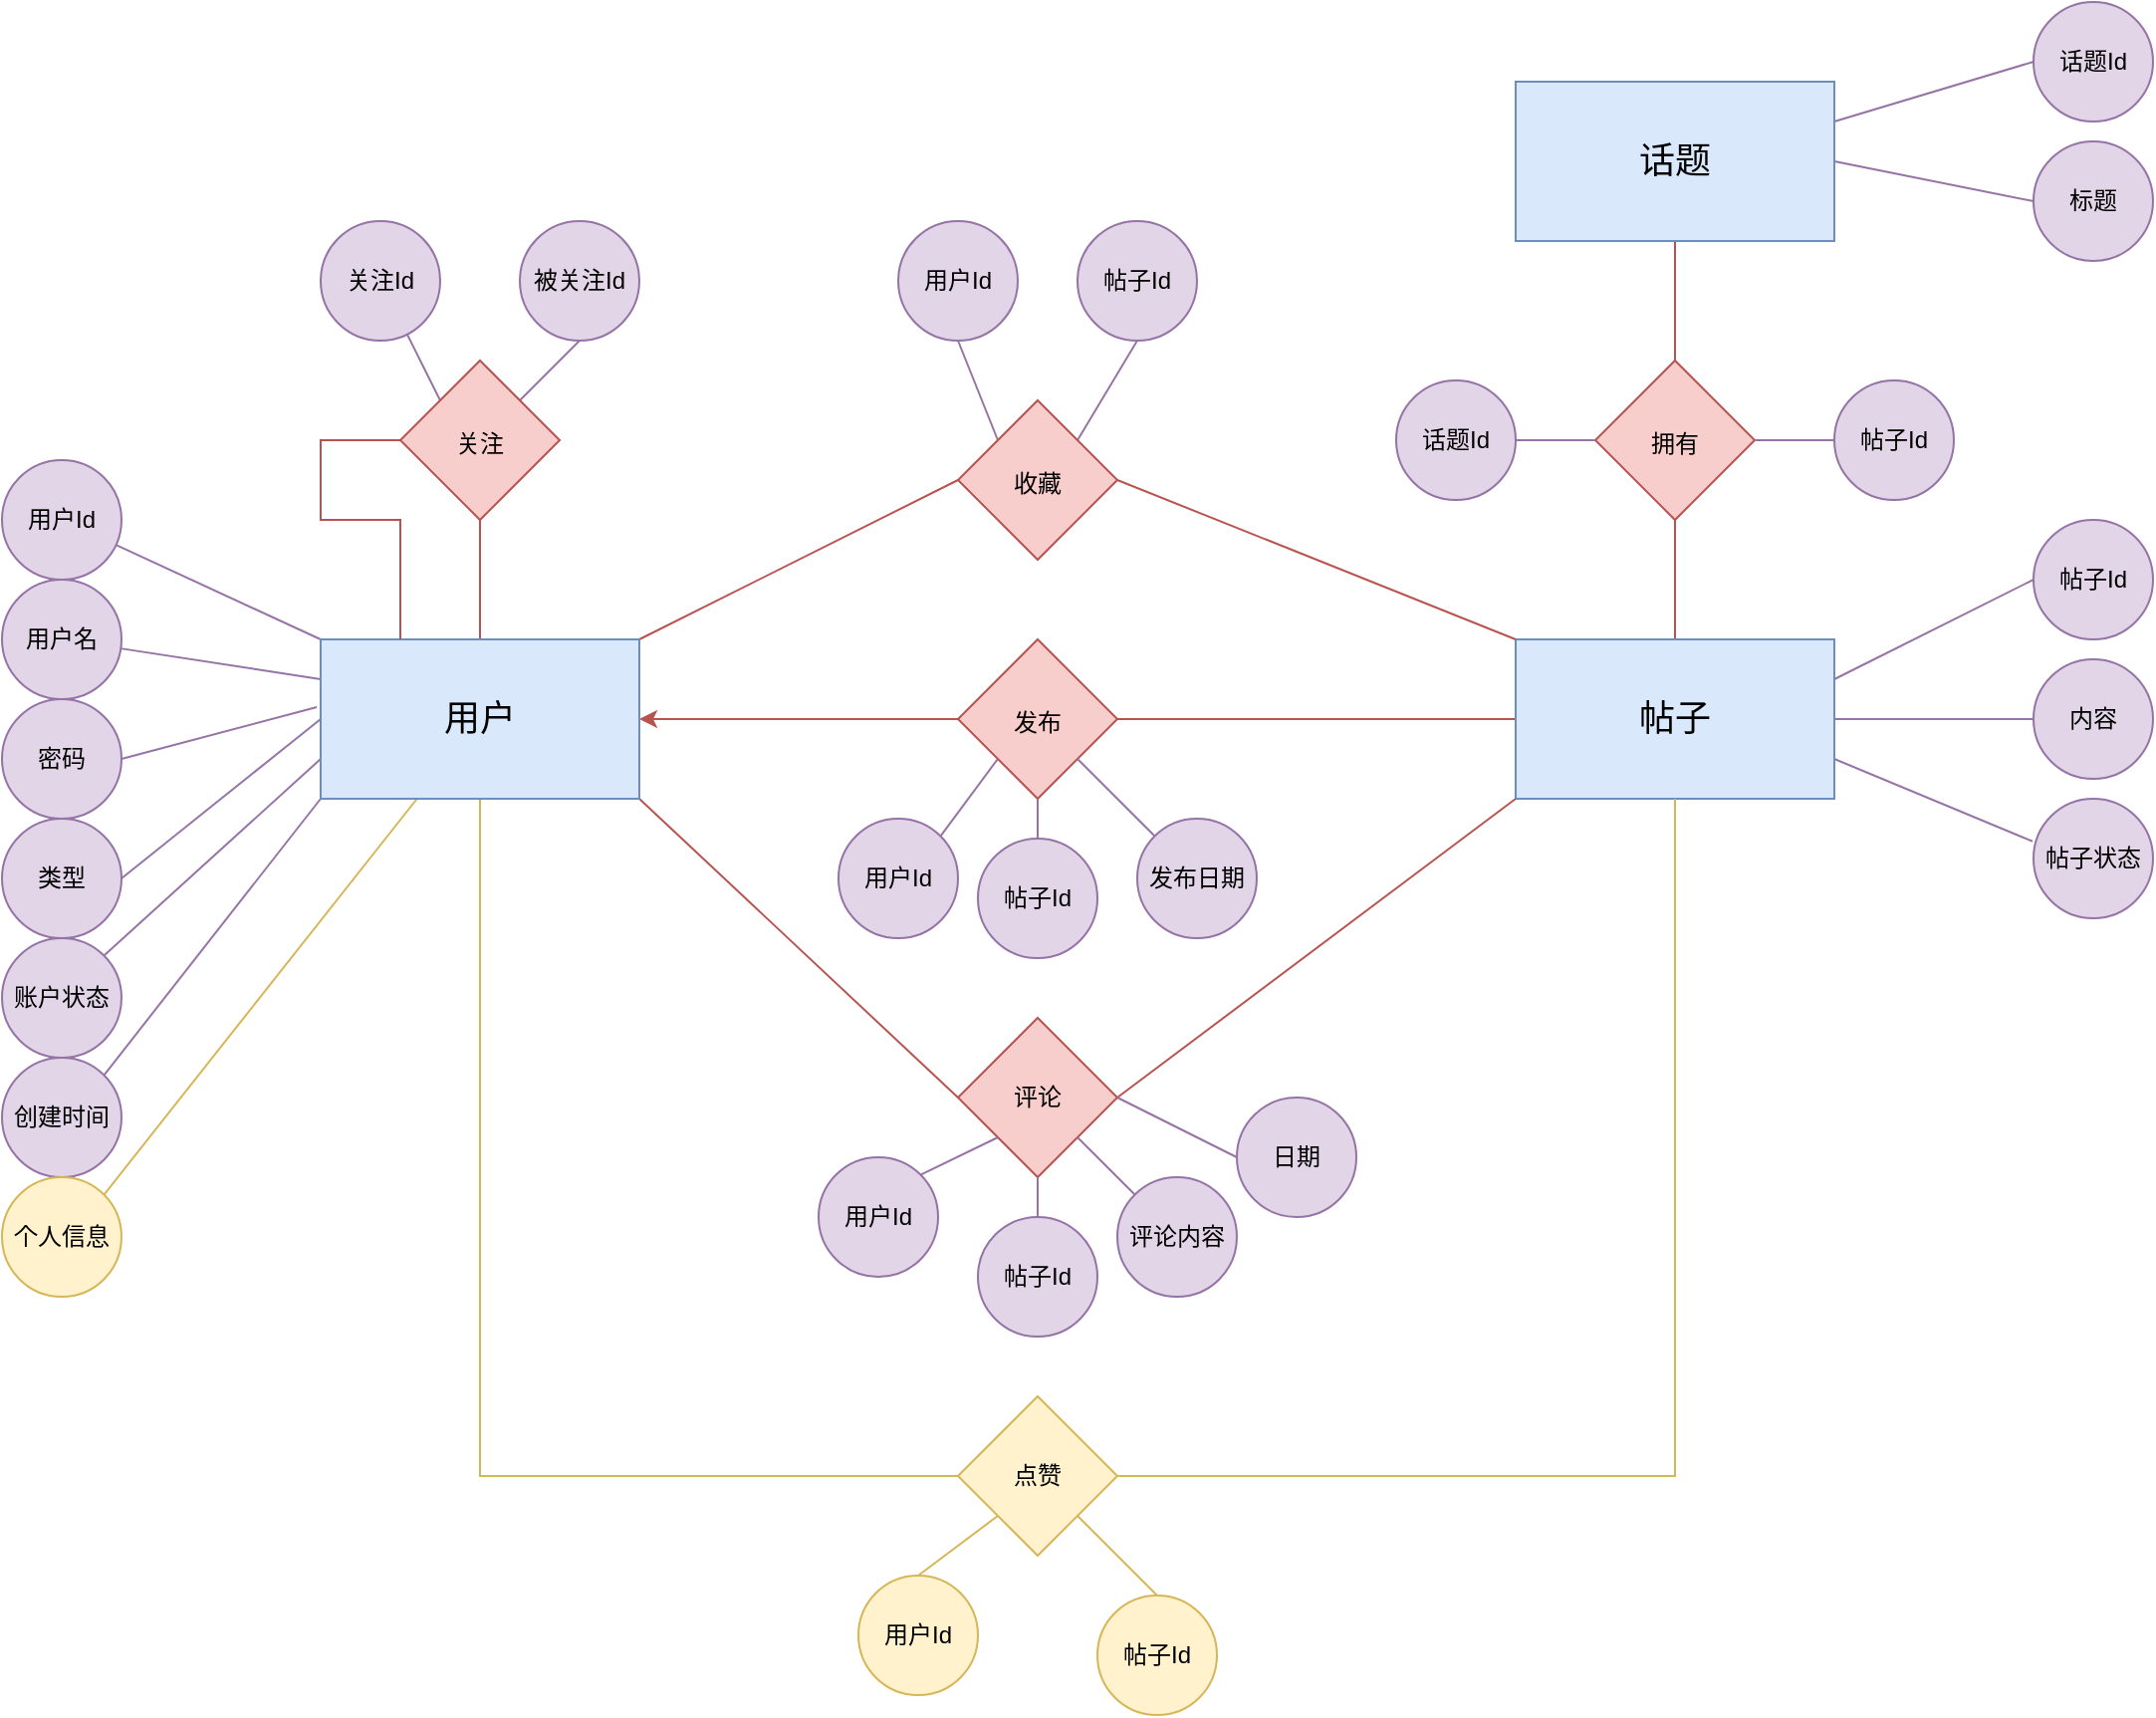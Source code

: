 <mxfile version="21.3.2" type="github">
  <diagram name="Page-1" id="42789a77-a242-8287-6e28-9cd8cfd52e62">
    <mxGraphModel dx="1835" dy="1052" grid="1" gridSize="10" guides="1" tooltips="1" connect="1" arrows="1" fold="1" page="1" pageScale="1" pageWidth="1100" pageHeight="850" background="none" math="0" shadow="0">
      <root>
        <mxCell id="0" />
        <mxCell id="1" parent="0" />
        <mxCell id="ZiD4bpsWM2vaAbMM09D3-5" value="" style="rounded=0;orthogonalLoop=1;jettySize=auto;html=1;strokeColor=#b85450;fontColor=#143642;fillColor=#f8cecc;endArrow=none;endFill=0;entryX=0;entryY=0.5;entryDx=0;entryDy=0;strokeWidth=1;" parent="1" source="ZiD4bpsWM2vaAbMM09D3-3" target="ZiD4bpsWM2vaAbMM09D3-16" edge="1">
          <mxGeometry relative="1" as="geometry">
            <mxPoint x="700.0" y="430" as="targetPoint" />
          </mxGeometry>
        </mxCell>
        <mxCell id="ZiD4bpsWM2vaAbMM09D3-4" value="" style="edgeStyle=orthogonalEdgeStyle;rounded=0;orthogonalLoop=1;jettySize=auto;html=1;strokeColor=#b85450;fontColor=#143642;fillColor=#f8cecc;entryX=1;entryY=0.5;entryDx=0;entryDy=0;strokeWidth=1;" parent="1" source="ZiD4bpsWM2vaAbMM09D3-3" target="ZiD4bpsWM2vaAbMM09D3-14" edge="1">
          <mxGeometry relative="1" as="geometry">
            <mxPoint x="400" y="430" as="targetPoint" />
            <Array as="points" />
          </mxGeometry>
        </mxCell>
        <mxCell id="ZiD4bpsWM2vaAbMM09D3-12" value="" style="edgeStyle=orthogonalEdgeStyle;rounded=0;orthogonalLoop=1;jettySize=auto;html=1;strokeColor=#b85450;fontColor=#143642;fillColor=#f8cecc;exitX=0.5;exitY=0;exitDx=0;exitDy=0;endArrow=none;endFill=0;strokeWidth=1;" parent="1" source="ZiD4bpsWM2vaAbMM09D3-16" target="ZiD4bpsWM2vaAbMM09D3-11" edge="1">
          <mxGeometry relative="1" as="geometry">
            <mxPoint x="770" y="480" as="sourcePoint" />
          </mxGeometry>
        </mxCell>
        <mxCell id="ZiD4bpsWM2vaAbMM09D3-13" value="" style="edgeStyle=orthogonalEdgeStyle;rounded=0;orthogonalLoop=1;jettySize=auto;html=1;strokeColor=#b85450;fontColor=#143642;fillColor=#f8cecc;entryX=0.5;entryY=1;entryDx=0;entryDy=0;endArrow=none;endFill=0;exitX=0.5;exitY=0;exitDx=0;exitDy=0;strokeWidth=1;" parent="1" source="ZiD4bpsWM2vaAbMM09D3-11" target="ZiD4bpsWM2vaAbMM09D3-15" edge="1">
          <mxGeometry relative="1" as="geometry">
            <mxPoint x="770" y="730" as="targetPoint" />
          </mxGeometry>
        </mxCell>
        <mxCell id="ZiD4bpsWM2vaAbMM09D3-25" style="rounded=0;orthogonalLoop=1;jettySize=auto;html=1;entryX=0;entryY=0.5;entryDx=0;entryDy=0;strokeColor=#b85450;fontColor=#143642;fillColor=#f8cecc;exitX=1;exitY=1;exitDx=0;exitDy=0;endArrow=none;endFill=0;strokeWidth=1;" parent="1" source="ZiD4bpsWM2vaAbMM09D3-14" target="ZiD4bpsWM2vaAbMM09D3-22" edge="1">
          <mxGeometry relative="1" as="geometry" />
        </mxCell>
        <mxCell id="ZiD4bpsWM2vaAbMM09D3-30" style="rounded=0;orthogonalLoop=1;jettySize=auto;html=1;entryX=0;entryY=0.5;entryDx=0;entryDy=0;strokeColor=#d6b656;fontColor=#143642;fillColor=#fff2cc;exitX=0.5;exitY=1;exitDx=0;exitDy=0;edgeStyle=orthogonalEdgeStyle;endArrow=none;endFill=0;strokeWidth=1;" parent="1" source="ZiD4bpsWM2vaAbMM09D3-14" target="ZiD4bpsWM2vaAbMM09D3-29" edge="1">
          <mxGeometry relative="1" as="geometry" />
        </mxCell>
        <mxCell id="ZiD4bpsWM2vaAbMM09D3-33" style="rounded=0;orthogonalLoop=1;jettySize=auto;html=1;entryX=1;entryY=0;entryDx=0;entryDy=0;strokeColor=#b85450;fontColor=#143642;fillColor=#f8cecc;exitX=0;exitY=0.5;exitDx=0;exitDy=0;endArrow=none;endFill=0;strokeWidth=1;" parent="1" source="ZiD4bpsWM2vaAbMM09D3-32" target="ZiD4bpsWM2vaAbMM09D3-14" edge="1">
          <mxGeometry relative="1" as="geometry" />
        </mxCell>
        <mxCell id="ZiD4bpsWM2vaAbMM09D3-36" style="edgeStyle=orthogonalEdgeStyle;rounded=0;orthogonalLoop=1;jettySize=auto;html=1;entryX=0.5;entryY=1;entryDx=0;entryDy=0;strokeColor=#b85450;fontColor=#143642;fillColor=#f8cecc;endArrow=none;endFill=0;strokeWidth=1;" parent="1" source="ZiD4bpsWM2vaAbMM09D3-14" target="ZiD4bpsWM2vaAbMM09D3-35" edge="1">
          <mxGeometry relative="1" as="geometry" />
        </mxCell>
        <mxCell id="ZiD4bpsWM2vaAbMM09D3-40" value="" style="rounded=0;orthogonalLoop=1;jettySize=auto;html=1;strokeColor=#9673a6;fontColor=#143642;fillColor=#e1d5e7;exitX=0;exitY=0.25;exitDx=0;exitDy=0;endArrow=none;endFill=0;" parent="1" source="ZiD4bpsWM2vaAbMM09D3-14" target="ZiD4bpsWM2vaAbMM09D3-39" edge="1">
          <mxGeometry relative="1" as="geometry" />
        </mxCell>
        <mxCell id="ZiD4bpsWM2vaAbMM09D3-44" value="" style="rounded=0;orthogonalLoop=1;jettySize=auto;html=1;strokeColor=#9673a6;fontColor=#143642;fillColor=#e1d5e7;exitX=0;exitY=0;exitDx=0;exitDy=0;endArrow=none;endFill=0;" parent="1" source="ZiD4bpsWM2vaAbMM09D3-14" target="ZiD4bpsWM2vaAbMM09D3-43" edge="1">
          <mxGeometry relative="1" as="geometry" />
        </mxCell>
        <mxCell id="ZiD4bpsWM2vaAbMM09D3-52" style="edgeStyle=none;shape=connector;rounded=0;orthogonalLoop=1;jettySize=auto;html=1;exitX=0;exitY=0.5;exitDx=0;exitDy=0;entryX=1;entryY=0.5;entryDx=0;entryDy=0;labelBackgroundColor=default;strokeColor=#9673a6;fontFamily=Helvetica;fontSize=11;fontColor=#143642;endArrow=none;fillColor=#e1d5e7;endFill=0;" parent="1" source="ZiD4bpsWM2vaAbMM09D3-14" target="ZiD4bpsWM2vaAbMM09D3-49" edge="1">
          <mxGeometry relative="1" as="geometry" />
        </mxCell>
        <mxCell id="ZiD4bpsWM2vaAbMM09D3-56" style="edgeStyle=none;shape=connector;rounded=0;orthogonalLoop=1;jettySize=auto;html=1;exitX=0;exitY=1;exitDx=0;exitDy=0;entryX=1;entryY=0;entryDx=0;entryDy=0;labelBackgroundColor=default;strokeColor=#9673a6;fontFamily=Helvetica;fontSize=11;fontColor=#143642;endArrow=none;fillColor=#e1d5e7;endFill=0;" parent="1" source="ZiD4bpsWM2vaAbMM09D3-14" target="ZiD4bpsWM2vaAbMM09D3-54" edge="1">
          <mxGeometry relative="1" as="geometry" />
        </mxCell>
        <mxCell id="ZiD4bpsWM2vaAbMM09D3-57" style="edgeStyle=none;shape=connector;rounded=0;orthogonalLoop=1;jettySize=auto;html=1;exitX=0;exitY=0.75;exitDx=0;exitDy=0;entryX=1;entryY=0;entryDx=0;entryDy=0;labelBackgroundColor=default;strokeColor=#9673a6;fontFamily=Helvetica;fontSize=11;fontColor=#143642;endArrow=none;fillColor=#e1d5e7;endFill=0;" parent="1" source="ZiD4bpsWM2vaAbMM09D3-14" target="ZiD4bpsWM2vaAbMM09D3-55" edge="1">
          <mxGeometry relative="1" as="geometry" />
        </mxCell>
        <mxCell id="ZiD4bpsWM2vaAbMM09D3-64" value="" style="edgeStyle=none;shape=connector;rounded=0;orthogonalLoop=1;jettySize=auto;html=1;labelBackgroundColor=default;strokeColor=#d6b656;fontFamily=Helvetica;fontSize=11;fontColor=#143642;endArrow=none;endFill=0;fillColor=#fff2cc;entryX=1;entryY=0;entryDx=0;entryDy=0;" parent="1" source="ZiD4bpsWM2vaAbMM09D3-14" target="ZiD4bpsWM2vaAbMM09D3-65" edge="1">
          <mxGeometry relative="1" as="geometry">
            <mxPoint x="116.324" y="594.5" as="targetPoint" />
          </mxGeometry>
        </mxCell>
        <mxCell id="ZiD4bpsWM2vaAbMM09D3-14" value="&lt;font style=&quot;font-size: 18px;&quot;&gt;用户&lt;/font&gt;" style="rounded=0;whiteSpace=wrap;html=1;strokeColor=#6c8ebf;fillColor=#dae8fc;" parent="1" vertex="1">
          <mxGeometry x="280" y="360" width="160" height="80" as="geometry" />
        </mxCell>
        <mxCell id="ZiD4bpsWM2vaAbMM09D3-73" style="edgeStyle=none;shape=connector;rounded=0;orthogonalLoop=1;jettySize=auto;html=1;exitX=1;exitY=0.5;exitDx=0;exitDy=0;entryX=0;entryY=0.5;entryDx=0;entryDy=0;labelBackgroundColor=default;strokeColor=#9673a6;fontFamily=Helvetica;fontSize=11;fontColor=#143642;endArrow=none;endFill=0;fillColor=#e1d5e7;" parent="1" source="ZiD4bpsWM2vaAbMM09D3-15" target="ZiD4bpsWM2vaAbMM09D3-72" edge="1">
          <mxGeometry relative="1" as="geometry" />
        </mxCell>
        <mxCell id="ZiD4bpsWM2vaAbMM09D3-75" style="edgeStyle=none;shape=connector;rounded=0;orthogonalLoop=1;jettySize=auto;html=1;exitX=1;exitY=0.25;exitDx=0;exitDy=0;entryX=0;entryY=0.5;entryDx=0;entryDy=0;labelBackgroundColor=default;strokeColor=#9673a6;fontFamily=Helvetica;fontSize=11;fontColor=#143642;endArrow=none;endFill=0;fillColor=#e1d5e7;" parent="1" source="ZiD4bpsWM2vaAbMM09D3-15" target="ZiD4bpsWM2vaAbMM09D3-74" edge="1">
          <mxGeometry relative="1" as="geometry" />
        </mxCell>
        <mxCell id="ZiD4bpsWM2vaAbMM09D3-15" value="话题" style="rounded=0;whiteSpace=wrap;html=1;strokeColor=#6c8ebf;fillColor=#dae8fc;fontSize=18;" parent="1" vertex="1">
          <mxGeometry x="880" y="80" width="160" height="80" as="geometry" />
        </mxCell>
        <mxCell id="ZiD4bpsWM2vaAbMM09D3-66" style="edgeStyle=none;shape=connector;rounded=0;orthogonalLoop=1;jettySize=auto;html=1;entryX=1;entryY=0;entryDx=0;entryDy=0;labelBackgroundColor=default;strokeColor=#9673a6;fontFamily=Helvetica;fontSize=11;fontColor=#143642;endArrow=none;endFill=0;fillColor=#e1d5e7;exitX=0;exitY=1;exitDx=0;exitDy=0;" parent="1" source="ZiD4bpsWM2vaAbMM09D3-3" target="ZiD4bpsWM2vaAbMM09D3-62" edge="1">
          <mxGeometry relative="1" as="geometry" />
        </mxCell>
        <mxCell id="ZiD4bpsWM2vaAbMM09D3-68" style="edgeStyle=none;shape=connector;rounded=0;orthogonalLoop=1;jettySize=auto;html=1;exitX=1;exitY=0.25;exitDx=0;exitDy=0;entryX=0;entryY=0.5;entryDx=0;entryDy=0;labelBackgroundColor=default;strokeColor=#9673a6;fontFamily=Helvetica;fontSize=11;fontColor=#143642;endArrow=none;endFill=0;fillColor=#e1d5e7;" parent="1" source="ZiD4bpsWM2vaAbMM09D3-16" target="ZiD4bpsWM2vaAbMM09D3-67" edge="1">
          <mxGeometry relative="1" as="geometry" />
        </mxCell>
        <mxCell id="ZiD4bpsWM2vaAbMM09D3-71" style="edgeStyle=none;shape=connector;rounded=0;orthogonalLoop=1;jettySize=auto;html=1;exitX=1;exitY=0.5;exitDx=0;exitDy=0;entryX=0;entryY=0.5;entryDx=0;entryDy=0;labelBackgroundColor=default;strokeColor=#9673a6;fontFamily=Helvetica;fontSize=11;fontColor=#143642;endArrow=none;endFill=0;fillColor=#e1d5e7;" parent="1" source="ZiD4bpsWM2vaAbMM09D3-16" target="ZiD4bpsWM2vaAbMM09D3-70" edge="1">
          <mxGeometry relative="1" as="geometry" />
        </mxCell>
        <mxCell id="ZiD4bpsWM2vaAbMM09D3-92" style="edgeStyle=none;shape=connector;rounded=0;orthogonalLoop=1;jettySize=auto;html=1;exitX=1;exitY=0.75;exitDx=0;exitDy=0;entryX=-0.009;entryY=0.356;entryDx=0;entryDy=0;entryPerimeter=0;labelBackgroundColor=default;strokeColor=#9673a6;fontFamily=Helvetica;fontSize=11;fontColor=#143642;endArrow=none;endFill=0;fillColor=#e1d5e7;" parent="1" source="ZiD4bpsWM2vaAbMM09D3-16" target="ZiD4bpsWM2vaAbMM09D3-91" edge="1">
          <mxGeometry relative="1" as="geometry" />
        </mxCell>
        <mxCell id="ZiD4bpsWM2vaAbMM09D3-16" value="帖子" style="rounded=0;whiteSpace=wrap;html=1;strokeColor=#6c8ebf;fillColor=#dae8fc;fontSize=18;" parent="1" vertex="1">
          <mxGeometry x="880" y="360" width="160" height="80" as="geometry" />
        </mxCell>
        <mxCell id="ZiD4bpsWM2vaAbMM09D3-26" style="rounded=0;orthogonalLoop=1;jettySize=auto;html=1;entryX=0;entryY=1;entryDx=0;entryDy=0;strokeColor=#b85450;fontColor=#143642;fillColor=#f8cecc;exitX=1;exitY=0.5;exitDx=0;exitDy=0;strokeWidth=1;endArrow=none;endFill=0;" parent="1" source="ZiD4bpsWM2vaAbMM09D3-22" target="ZiD4bpsWM2vaAbMM09D3-16" edge="1">
          <mxGeometry relative="1" as="geometry" />
        </mxCell>
        <mxCell id="ZiD4bpsWM2vaAbMM09D3-31" style="edgeStyle=orthogonalEdgeStyle;rounded=0;orthogonalLoop=1;jettySize=auto;html=1;entryX=0.5;entryY=1;entryDx=0;entryDy=0;strokeColor=#d6b656;fontColor=#143642;fillColor=#fff2cc;endArrow=none;endFill=0;strokeWidth=1;" parent="1" source="ZiD4bpsWM2vaAbMM09D3-29" target="ZiD4bpsWM2vaAbMM09D3-16" edge="1">
          <mxGeometry relative="1" as="geometry" />
        </mxCell>
        <mxCell id="ZiD4bpsWM2vaAbMM09D3-34" style="rounded=0;orthogonalLoop=1;jettySize=auto;html=1;entryX=0;entryY=0;entryDx=0;entryDy=0;strokeColor=#b85450;fontColor=#143642;fillColor=#f8cecc;exitX=1;exitY=0.5;exitDx=0;exitDy=0;endArrow=none;endFill=0;strokeWidth=1;" parent="1" source="ZiD4bpsWM2vaAbMM09D3-32" target="ZiD4bpsWM2vaAbMM09D3-16" edge="1">
          <mxGeometry relative="1" as="geometry" />
        </mxCell>
        <mxCell id="ZiD4bpsWM2vaAbMM09D3-37" style="edgeStyle=orthogonalEdgeStyle;rounded=0;orthogonalLoop=1;jettySize=auto;html=1;entryX=0.25;entryY=0;entryDx=0;entryDy=0;strokeColor=#b85450;fontColor=#143642;fillColor=#f8cecc;exitX=0;exitY=0.5;exitDx=0;exitDy=0;endArrow=none;endFill=0;strokeWidth=1;" parent="1" source="ZiD4bpsWM2vaAbMM09D3-35" target="ZiD4bpsWM2vaAbMM09D3-14" edge="1">
          <mxGeometry relative="1" as="geometry">
            <Array as="points">
              <mxPoint x="280" y="260" />
              <mxPoint x="280" y="300" />
              <mxPoint x="320" y="300" />
            </Array>
          </mxGeometry>
        </mxCell>
        <mxCell id="ZiD4bpsWM2vaAbMM09D3-39" value="用户名" style="ellipse;whiteSpace=wrap;html=1;fillColor=#e1d5e7;strokeColor=#9673a6;rounded=0;" parent="1" vertex="1">
          <mxGeometry x="120" y="330" width="60" height="60" as="geometry" />
        </mxCell>
        <mxCell id="ZiD4bpsWM2vaAbMM09D3-43" value="用户Id" style="ellipse;whiteSpace=wrap;html=1;fillColor=#e1d5e7;strokeColor=#9673a6;rounded=0;" parent="1" vertex="1">
          <mxGeometry x="120" y="270" width="60" height="60" as="geometry" />
        </mxCell>
        <mxCell id="ZiD4bpsWM2vaAbMM09D3-3" value="&lt;font style=&quot;font-size: 12px;&quot;&gt;发布&lt;/font&gt;" style="rhombus;whiteSpace=wrap;html=1;fontSize=18;fillColor=#f8cecc;strokeColor=#b85450;labelBackgroundColor=none;" parent="1" vertex="1">
          <mxGeometry x="600" y="360" width="80" height="80" as="geometry" />
        </mxCell>
        <mxCell id="ZiD4bpsWM2vaAbMM09D3-11" value="&lt;font style=&quot;font-size: 12px;&quot;&gt;拥有&lt;/font&gt;" style="rhombus;whiteSpace=wrap;html=1;fontSize=18;fillColor=#f8cecc;strokeColor=#b85450;labelBackgroundColor=none;" parent="1" vertex="1">
          <mxGeometry x="920" y="220" width="80" height="80" as="geometry" />
        </mxCell>
        <mxCell id="ZiD4bpsWM2vaAbMM09D3-22" value="评论" style="rhombus;whiteSpace=wrap;html=1;fontSize=12;fillColor=#f8cecc;strokeColor=#b85450;labelBackgroundColor=none;" parent="1" vertex="1">
          <mxGeometry x="600" y="550" width="80" height="80" as="geometry" />
        </mxCell>
        <mxCell id="ZiD4bpsWM2vaAbMM09D3-29" value="点赞" style="rhombus;whiteSpace=wrap;html=1;fontSize=12;fillColor=#fff2cc;strokeColor=#d6b656;labelBackgroundColor=none;" parent="1" vertex="1">
          <mxGeometry x="600" y="740" width="80" height="80" as="geometry" />
        </mxCell>
        <mxCell id="ZiD4bpsWM2vaAbMM09D3-83" style="edgeStyle=none;shape=connector;rounded=0;orthogonalLoop=1;jettySize=auto;html=1;exitX=0;exitY=0;exitDx=0;exitDy=0;entryX=1;entryY=0.5;entryDx=0;entryDy=0;labelBackgroundColor=default;strokeColor=#9673a6;fontFamily=Helvetica;fontSize=11;fontColor=#143642;endArrow=none;endFill=0;fillColor=#e1d5e7;" parent="1" source="ZiD4bpsWM2vaAbMM09D3-32" target="ZiD4bpsWM2vaAbMM09D3-81" edge="1">
          <mxGeometry relative="1" as="geometry" />
        </mxCell>
        <mxCell id="ZiD4bpsWM2vaAbMM09D3-84" style="edgeStyle=none;shape=connector;rounded=0;orthogonalLoop=1;jettySize=auto;html=1;exitX=1;exitY=0;exitDx=0;exitDy=0;entryX=1;entryY=0.5;entryDx=0;entryDy=0;labelBackgroundColor=default;strokeColor=#9673a6;fontFamily=Helvetica;fontSize=11;fontColor=#143642;endArrow=none;endFill=0;fillColor=#e1d5e7;" parent="1" source="ZiD4bpsWM2vaAbMM09D3-32" target="ZiD4bpsWM2vaAbMM09D3-82" edge="1">
          <mxGeometry relative="1" as="geometry" />
        </mxCell>
        <mxCell id="ZiD4bpsWM2vaAbMM09D3-32" value="&lt;font style=&quot;font-size: 12px;&quot;&gt;收藏&lt;/font&gt;" style="rhombus;whiteSpace=wrap;html=1;fontSize=18;fillColor=#f8cecc;strokeColor=#b85450;labelBackgroundColor=none;" parent="1" vertex="1">
          <mxGeometry x="600" y="240" width="80" height="80" as="geometry" />
        </mxCell>
        <mxCell id="ZiD4bpsWM2vaAbMM09D3-78" style="edgeStyle=none;shape=connector;rounded=0;orthogonalLoop=1;jettySize=auto;html=1;exitX=0;exitY=0;exitDx=0;exitDy=0;labelBackgroundColor=default;strokeColor=#9673a6;fontFamily=Helvetica;fontSize=11;fontColor=#143642;endArrow=none;endFill=0;fillColor=#e1d5e7;" parent="1" source="ZiD4bpsWM2vaAbMM09D3-35" target="ZiD4bpsWM2vaAbMM09D3-76" edge="1">
          <mxGeometry relative="1" as="geometry" />
        </mxCell>
        <mxCell id="ZiD4bpsWM2vaAbMM09D3-80" style="edgeStyle=none;shape=connector;rounded=0;orthogonalLoop=1;jettySize=auto;html=1;exitX=1;exitY=0;exitDx=0;exitDy=0;entryX=1;entryY=0.5;entryDx=0;entryDy=0;labelBackgroundColor=default;strokeColor=#9673a6;fontFamily=Helvetica;fontSize=11;fontColor=#143642;endArrow=none;endFill=0;fillColor=#e1d5e7;" parent="1" source="ZiD4bpsWM2vaAbMM09D3-35" target="ZiD4bpsWM2vaAbMM09D3-79" edge="1">
          <mxGeometry relative="1" as="geometry" />
        </mxCell>
        <mxCell id="ZiD4bpsWM2vaAbMM09D3-35" value="&lt;font style=&quot;font-size: 12px;&quot;&gt;关注&lt;/font&gt;" style="rhombus;whiteSpace=wrap;html=1;fontSize=18;fillColor=#f8cecc;strokeColor=#b85450;labelBackgroundColor=none;" parent="1" vertex="1">
          <mxGeometry x="320" y="220" width="80" height="80" as="geometry" />
        </mxCell>
        <mxCell id="ZiD4bpsWM2vaAbMM09D3-49" value="类型" style="ellipse;whiteSpace=wrap;html=1;fillColor=#e1d5e7;strokeColor=#9673a6;rounded=0;" parent="1" vertex="1">
          <mxGeometry x="120" y="450" width="60" height="60" as="geometry" />
        </mxCell>
        <mxCell id="ZiD4bpsWM2vaAbMM09D3-54" value="创建时间" style="ellipse;whiteSpace=wrap;html=1;fillColor=#e1d5e7;strokeColor=#9673a6;rounded=0;" parent="1" vertex="1">
          <mxGeometry x="120" y="570" width="60" height="60" as="geometry" />
        </mxCell>
        <mxCell id="ZiD4bpsWM2vaAbMM09D3-55" value="账户状态" style="ellipse;whiteSpace=wrap;html=1;fillColor=#e1d5e7;strokeColor=#9673a6;rounded=0;" parent="1" vertex="1">
          <mxGeometry x="120" y="510" width="60" height="60" as="geometry" />
        </mxCell>
        <mxCell id="ZiD4bpsWM2vaAbMM09D3-62" value="用户Id" style="ellipse;whiteSpace=wrap;html=1;fillColor=#e1d5e7;strokeColor=#9673a6;rounded=0;" parent="1" vertex="1">
          <mxGeometry x="540" y="450" width="60" height="60" as="geometry" />
        </mxCell>
        <mxCell id="ZiD4bpsWM2vaAbMM09D3-65" value="个人信息" style="ellipse;whiteSpace=wrap;html=1;fillColor=#fff2cc;strokeColor=#d6b656;rounded=0;" parent="1" vertex="1">
          <mxGeometry x="120" y="630" width="60" height="60" as="geometry" />
        </mxCell>
        <mxCell id="ZiD4bpsWM2vaAbMM09D3-67" value="帖子Id" style="ellipse;whiteSpace=wrap;html=1;fillColor=#e1d5e7;strokeColor=#9673a6;rounded=0;" parent="1" vertex="1">
          <mxGeometry x="1140" y="300" width="60" height="60" as="geometry" />
        </mxCell>
        <mxCell id="ZiD4bpsWM2vaAbMM09D3-70" value="内容" style="ellipse;whiteSpace=wrap;html=1;fillColor=#e1d5e7;strokeColor=#9673a6;rounded=0;" parent="1" vertex="1">
          <mxGeometry x="1140" y="370" width="60" height="60" as="geometry" />
        </mxCell>
        <mxCell id="ZiD4bpsWM2vaAbMM09D3-72" value="&lt;div&gt;标题&lt;br&gt;&lt;/div&gt;" style="ellipse;whiteSpace=wrap;html=1;fillColor=#e1d5e7;strokeColor=#9673a6;rounded=0;" parent="1" vertex="1">
          <mxGeometry x="1140" y="110" width="60" height="60" as="geometry" />
        </mxCell>
        <mxCell id="ZiD4bpsWM2vaAbMM09D3-74" value="&lt;div&gt;话题Id&lt;/div&gt;" style="ellipse;whiteSpace=wrap;html=1;fillColor=#e1d5e7;strokeColor=#9673a6;rounded=0;" parent="1" vertex="1">
          <mxGeometry x="1140" y="40" width="60" height="60" as="geometry" />
        </mxCell>
        <mxCell id="ZiD4bpsWM2vaAbMM09D3-76" value="关注Id" style="ellipse;whiteSpace=wrap;html=1;fillColor=#e1d5e7;strokeColor=#9673a6;rounded=0;" parent="1" vertex="1">
          <mxGeometry x="280" y="150" width="60" height="60" as="geometry" />
        </mxCell>
        <mxCell id="ZiD4bpsWM2vaAbMM09D3-79" value="被关注Id" style="ellipse;whiteSpace=wrap;html=1;fillColor=#e1d5e7;strokeColor=#9673a6;rounded=0;direction=south;" parent="1" vertex="1">
          <mxGeometry x="380" y="150" width="60" height="60" as="geometry" />
        </mxCell>
        <mxCell id="ZiD4bpsWM2vaAbMM09D3-81" value="用户Id" style="ellipse;whiteSpace=wrap;html=1;fillColor=#e1d5e7;strokeColor=#9673a6;rounded=0;direction=south;" parent="1" vertex="1">
          <mxGeometry x="570" y="150" width="60" height="60" as="geometry" />
        </mxCell>
        <mxCell id="ZiD4bpsWM2vaAbMM09D3-82" value="帖子Id" style="ellipse;whiteSpace=wrap;html=1;fillColor=#e1d5e7;strokeColor=#9673a6;rounded=0;direction=south;" parent="1" vertex="1">
          <mxGeometry x="660" y="150" width="60" height="60" as="geometry" />
        </mxCell>
        <mxCell id="ZiD4bpsWM2vaAbMM09D3-90" style="edgeStyle=none;shape=connector;rounded=0;orthogonalLoop=1;jettySize=auto;html=1;exitX=1;exitY=0;exitDx=0;exitDy=0;entryX=0;entryY=1;entryDx=0;entryDy=0;labelBackgroundColor=default;strokeColor=#9673a6;fontFamily=Helvetica;fontSize=11;fontColor=#143642;endArrow=none;endFill=0;fillColor=#e1d5e7;" parent="1" source="ZiD4bpsWM2vaAbMM09D3-85" target="ZiD4bpsWM2vaAbMM09D3-22" edge="1">
          <mxGeometry relative="1" as="geometry" />
        </mxCell>
        <mxCell id="ZiD4bpsWM2vaAbMM09D3-85" value="用户Id" style="ellipse;whiteSpace=wrap;html=1;fillColor=#e1d5e7;strokeColor=#9673a6;rounded=0;" parent="1" vertex="1">
          <mxGeometry x="530" y="620" width="60" height="60" as="geometry" />
        </mxCell>
        <mxCell id="ZiD4bpsWM2vaAbMM09D3-88" value="" style="edgeStyle=none;shape=connector;rounded=0;orthogonalLoop=1;jettySize=auto;html=1;labelBackgroundColor=default;strokeColor=#9673a6;fontFamily=Helvetica;fontSize=11;fontColor=#143642;endArrow=none;endFill=0;fillColor=#e1d5e7;exitX=1;exitY=1;exitDx=0;exitDy=0;" parent="1" source="ZiD4bpsWM2vaAbMM09D3-22" target="ZiD4bpsWM2vaAbMM09D3-87" edge="1">
          <mxGeometry relative="1" as="geometry" />
        </mxCell>
        <mxCell id="ZiD4bpsWM2vaAbMM09D3-89" style="edgeStyle=none;shape=connector;rounded=0;orthogonalLoop=1;jettySize=auto;html=1;exitX=0.5;exitY=0;exitDx=0;exitDy=0;entryX=0.5;entryY=1;entryDx=0;entryDy=0;labelBackgroundColor=default;strokeColor=#9673a6;fontFamily=Helvetica;fontSize=11;fontColor=#143642;endArrow=none;endFill=0;fillColor=#e1d5e7;" parent="1" source="ZiD4bpsWM2vaAbMM09D3-86" target="ZiD4bpsWM2vaAbMM09D3-22" edge="1">
          <mxGeometry relative="1" as="geometry" />
        </mxCell>
        <mxCell id="ZiD4bpsWM2vaAbMM09D3-86" value="帖子Id" style="ellipse;whiteSpace=wrap;html=1;fillColor=#e1d5e7;strokeColor=#9673a6;rounded=0;" parent="1" vertex="1">
          <mxGeometry x="610" y="650" width="60" height="60" as="geometry" />
        </mxCell>
        <mxCell id="ZiD4bpsWM2vaAbMM09D3-87" value="评论内容" style="ellipse;whiteSpace=wrap;html=1;fillColor=#e1d5e7;strokeColor=#9673a6;rounded=0;" parent="1" vertex="1">
          <mxGeometry x="680" y="630" width="60" height="60" as="geometry" />
        </mxCell>
        <mxCell id="ZiD4bpsWM2vaAbMM09D3-91" value="帖子状态" style="ellipse;whiteSpace=wrap;html=1;fillColor=#e1d5e7;strokeColor=#9673a6;rounded=0;" parent="1" vertex="1">
          <mxGeometry x="1140" y="440" width="60" height="60" as="geometry" />
        </mxCell>
        <mxCell id="ZiD4bpsWM2vaAbMM09D3-95" style="edgeStyle=none;shape=connector;rounded=0;orthogonalLoop=1;jettySize=auto;html=1;exitX=0.5;exitY=0;exitDx=0;exitDy=0;entryX=0.5;entryY=1;entryDx=0;entryDy=0;labelBackgroundColor=default;strokeColor=#9673a6;fontFamily=Helvetica;fontSize=11;fontColor=#143642;endArrow=none;endFill=0;fillColor=#e1d5e7;" parent="1" source="ZiD4bpsWM2vaAbMM09D3-93" target="ZiD4bpsWM2vaAbMM09D3-3" edge="1">
          <mxGeometry relative="1" as="geometry" />
        </mxCell>
        <mxCell id="ZiD4bpsWM2vaAbMM09D3-93" value="帖子Id" style="ellipse;whiteSpace=wrap;html=1;fillColor=#e1d5e7;strokeColor=#9673a6;rounded=0;" parent="1" vertex="1">
          <mxGeometry x="610" y="460" width="60" height="60" as="geometry" />
        </mxCell>
        <mxCell id="ZiD4bpsWM2vaAbMM09D3-96" style="edgeStyle=none;shape=connector;rounded=0;orthogonalLoop=1;jettySize=auto;html=1;exitX=0;exitY=0;exitDx=0;exitDy=0;entryX=1;entryY=1;entryDx=0;entryDy=0;labelBackgroundColor=default;strokeColor=#9673a6;fontFamily=Helvetica;fontSize=11;fontColor=#143642;endArrow=none;endFill=0;fillColor=#e1d5e7;" parent="1" source="ZiD4bpsWM2vaAbMM09D3-94" target="ZiD4bpsWM2vaAbMM09D3-3" edge="1">
          <mxGeometry relative="1" as="geometry" />
        </mxCell>
        <mxCell id="ZiD4bpsWM2vaAbMM09D3-94" value="发布日期" style="ellipse;whiteSpace=wrap;html=1;fillColor=#e1d5e7;strokeColor=#9673a6;rounded=0;" parent="1" vertex="1">
          <mxGeometry x="690" y="450" width="60" height="60" as="geometry" />
        </mxCell>
        <mxCell id="ZiD4bpsWM2vaAbMM09D3-107" style="edgeStyle=none;shape=connector;rounded=0;orthogonalLoop=1;jettySize=auto;html=1;exitX=0;exitY=0.5;exitDx=0;exitDy=0;entryX=1;entryY=1;entryDx=0;entryDy=0;labelBackgroundColor=default;strokeColor=#d6b656;fontFamily=Helvetica;fontSize=11;fontColor=#143642;endArrow=none;endFill=0;fillColor=#fff2cc;" parent="1" source="ZiD4bpsWM2vaAbMM09D3-97" target="ZiD4bpsWM2vaAbMM09D3-29" edge="1">
          <mxGeometry relative="1" as="geometry" />
        </mxCell>
        <mxCell id="ZiD4bpsWM2vaAbMM09D3-97" value="帖子Id" style="ellipse;whiteSpace=wrap;html=1;fillColor=#fff2cc;strokeColor=#d6b656;rounded=0;direction=south;" parent="1" vertex="1">
          <mxGeometry x="670" y="840" width="60" height="60" as="geometry" />
        </mxCell>
        <mxCell id="ZiD4bpsWM2vaAbMM09D3-106" style="edgeStyle=none;shape=connector;rounded=0;orthogonalLoop=1;jettySize=auto;html=1;exitX=0;exitY=0.5;exitDx=0;exitDy=0;entryX=0;entryY=1;entryDx=0;entryDy=0;labelBackgroundColor=default;strokeColor=#d6b656;fontFamily=Helvetica;fontSize=11;fontColor=#143642;endArrow=none;endFill=0;fillColor=#fff2cc;" parent="1" source="ZiD4bpsWM2vaAbMM09D3-98" target="ZiD4bpsWM2vaAbMM09D3-29" edge="1">
          <mxGeometry relative="1" as="geometry" />
        </mxCell>
        <mxCell id="ZiD4bpsWM2vaAbMM09D3-98" value="用户Id" style="ellipse;whiteSpace=wrap;html=1;fillColor=#fff2cc;strokeColor=#d6b656;rounded=0;direction=south;" parent="1" vertex="1">
          <mxGeometry x="550" y="830" width="60" height="60" as="geometry" />
        </mxCell>
        <mxCell id="ZiD4bpsWM2vaAbMM09D3-103" style="edgeStyle=none;shape=connector;rounded=0;orthogonalLoop=1;jettySize=auto;html=1;exitX=1;exitY=0.5;exitDx=0;exitDy=0;entryX=0;entryY=0.5;entryDx=0;entryDy=0;labelBackgroundColor=default;strokeColor=#9673a6;fontFamily=Helvetica;fontSize=11;fontColor=#143642;endArrow=none;endFill=0;fillColor=#e1d5e7;" parent="1" source="ZiD4bpsWM2vaAbMM09D3-100" target="ZiD4bpsWM2vaAbMM09D3-11" edge="1">
          <mxGeometry relative="1" as="geometry" />
        </mxCell>
        <mxCell id="ZiD4bpsWM2vaAbMM09D3-100" value="&lt;div&gt;话题Id&lt;/div&gt;" style="ellipse;whiteSpace=wrap;html=1;fillColor=#e1d5e7;strokeColor=#9673a6;rounded=0;" parent="1" vertex="1">
          <mxGeometry x="820" y="230" width="60" height="60" as="geometry" />
        </mxCell>
        <mxCell id="ZiD4bpsWM2vaAbMM09D3-104" style="edgeStyle=none;shape=connector;rounded=0;orthogonalLoop=1;jettySize=auto;html=1;exitX=0;exitY=0.5;exitDx=0;exitDy=0;entryX=1;entryY=0.5;entryDx=0;entryDy=0;labelBackgroundColor=default;strokeColor=#9673a6;fontFamily=Helvetica;fontSize=11;fontColor=#143642;endArrow=none;endFill=0;fillColor=#e1d5e7;" parent="1" source="ZiD4bpsWM2vaAbMM09D3-101" target="ZiD4bpsWM2vaAbMM09D3-11" edge="1">
          <mxGeometry relative="1" as="geometry" />
        </mxCell>
        <mxCell id="ZiD4bpsWM2vaAbMM09D3-101" value="&lt;div&gt;帖子Id&lt;/div&gt;" style="ellipse;whiteSpace=wrap;html=1;fillColor=#e1d5e7;strokeColor=#9673a6;rounded=0;" parent="1" vertex="1">
          <mxGeometry x="1040" y="230" width="60" height="60" as="geometry" />
        </mxCell>
        <mxCell id="jZQvuZU0Ob5XZZFLL-HX-4" style="edgeStyle=none;shape=connector;rounded=0;orthogonalLoop=1;jettySize=auto;html=1;exitX=0;exitY=0.5;exitDx=0;exitDy=0;entryX=1;entryY=0.5;entryDx=0;entryDy=0;labelBackgroundColor=default;strokeColor=#9673a6;fontFamily=Helvetica;fontSize=11;fontColor=#143642;endArrow=none;endFill=0;fillColor=#e1d5e7;" parent="1" source="jZQvuZU0Ob5XZZFLL-HX-1" target="ZiD4bpsWM2vaAbMM09D3-22" edge="1">
          <mxGeometry relative="1" as="geometry" />
        </mxCell>
        <mxCell id="jZQvuZU0Ob5XZZFLL-HX-1" value="日期" style="ellipse;whiteSpace=wrap;html=1;fillColor=#e1d5e7;strokeColor=#9673a6;rounded=0;" parent="1" vertex="1">
          <mxGeometry x="740" y="590" width="60" height="60" as="geometry" />
        </mxCell>
        <mxCell id="vD_g-Subj1yLLaUz78s7-3" style="edgeStyle=none;shape=connector;rounded=0;orthogonalLoop=1;jettySize=auto;html=1;exitX=1;exitY=0.5;exitDx=0;exitDy=0;entryX=-0.012;entryY=0.425;entryDx=0;entryDy=0;entryPerimeter=0;labelBackgroundColor=default;strokeColor=#9673a6;fontFamily=Helvetica;fontSize=11;fontColor=#143642;endArrow=none;endFill=0;fillColor=#e1d5e7;" edge="1" parent="1" source="vD_g-Subj1yLLaUz78s7-1" target="ZiD4bpsWM2vaAbMM09D3-14">
          <mxGeometry relative="1" as="geometry" />
        </mxCell>
        <mxCell id="vD_g-Subj1yLLaUz78s7-1" value="密码" style="ellipse;whiteSpace=wrap;html=1;fillColor=#e1d5e7;strokeColor=#9673a6;rounded=0;" vertex="1" parent="1">
          <mxGeometry x="120" y="390" width="60" height="60" as="geometry" />
        </mxCell>
      </root>
    </mxGraphModel>
  </diagram>
</mxfile>
